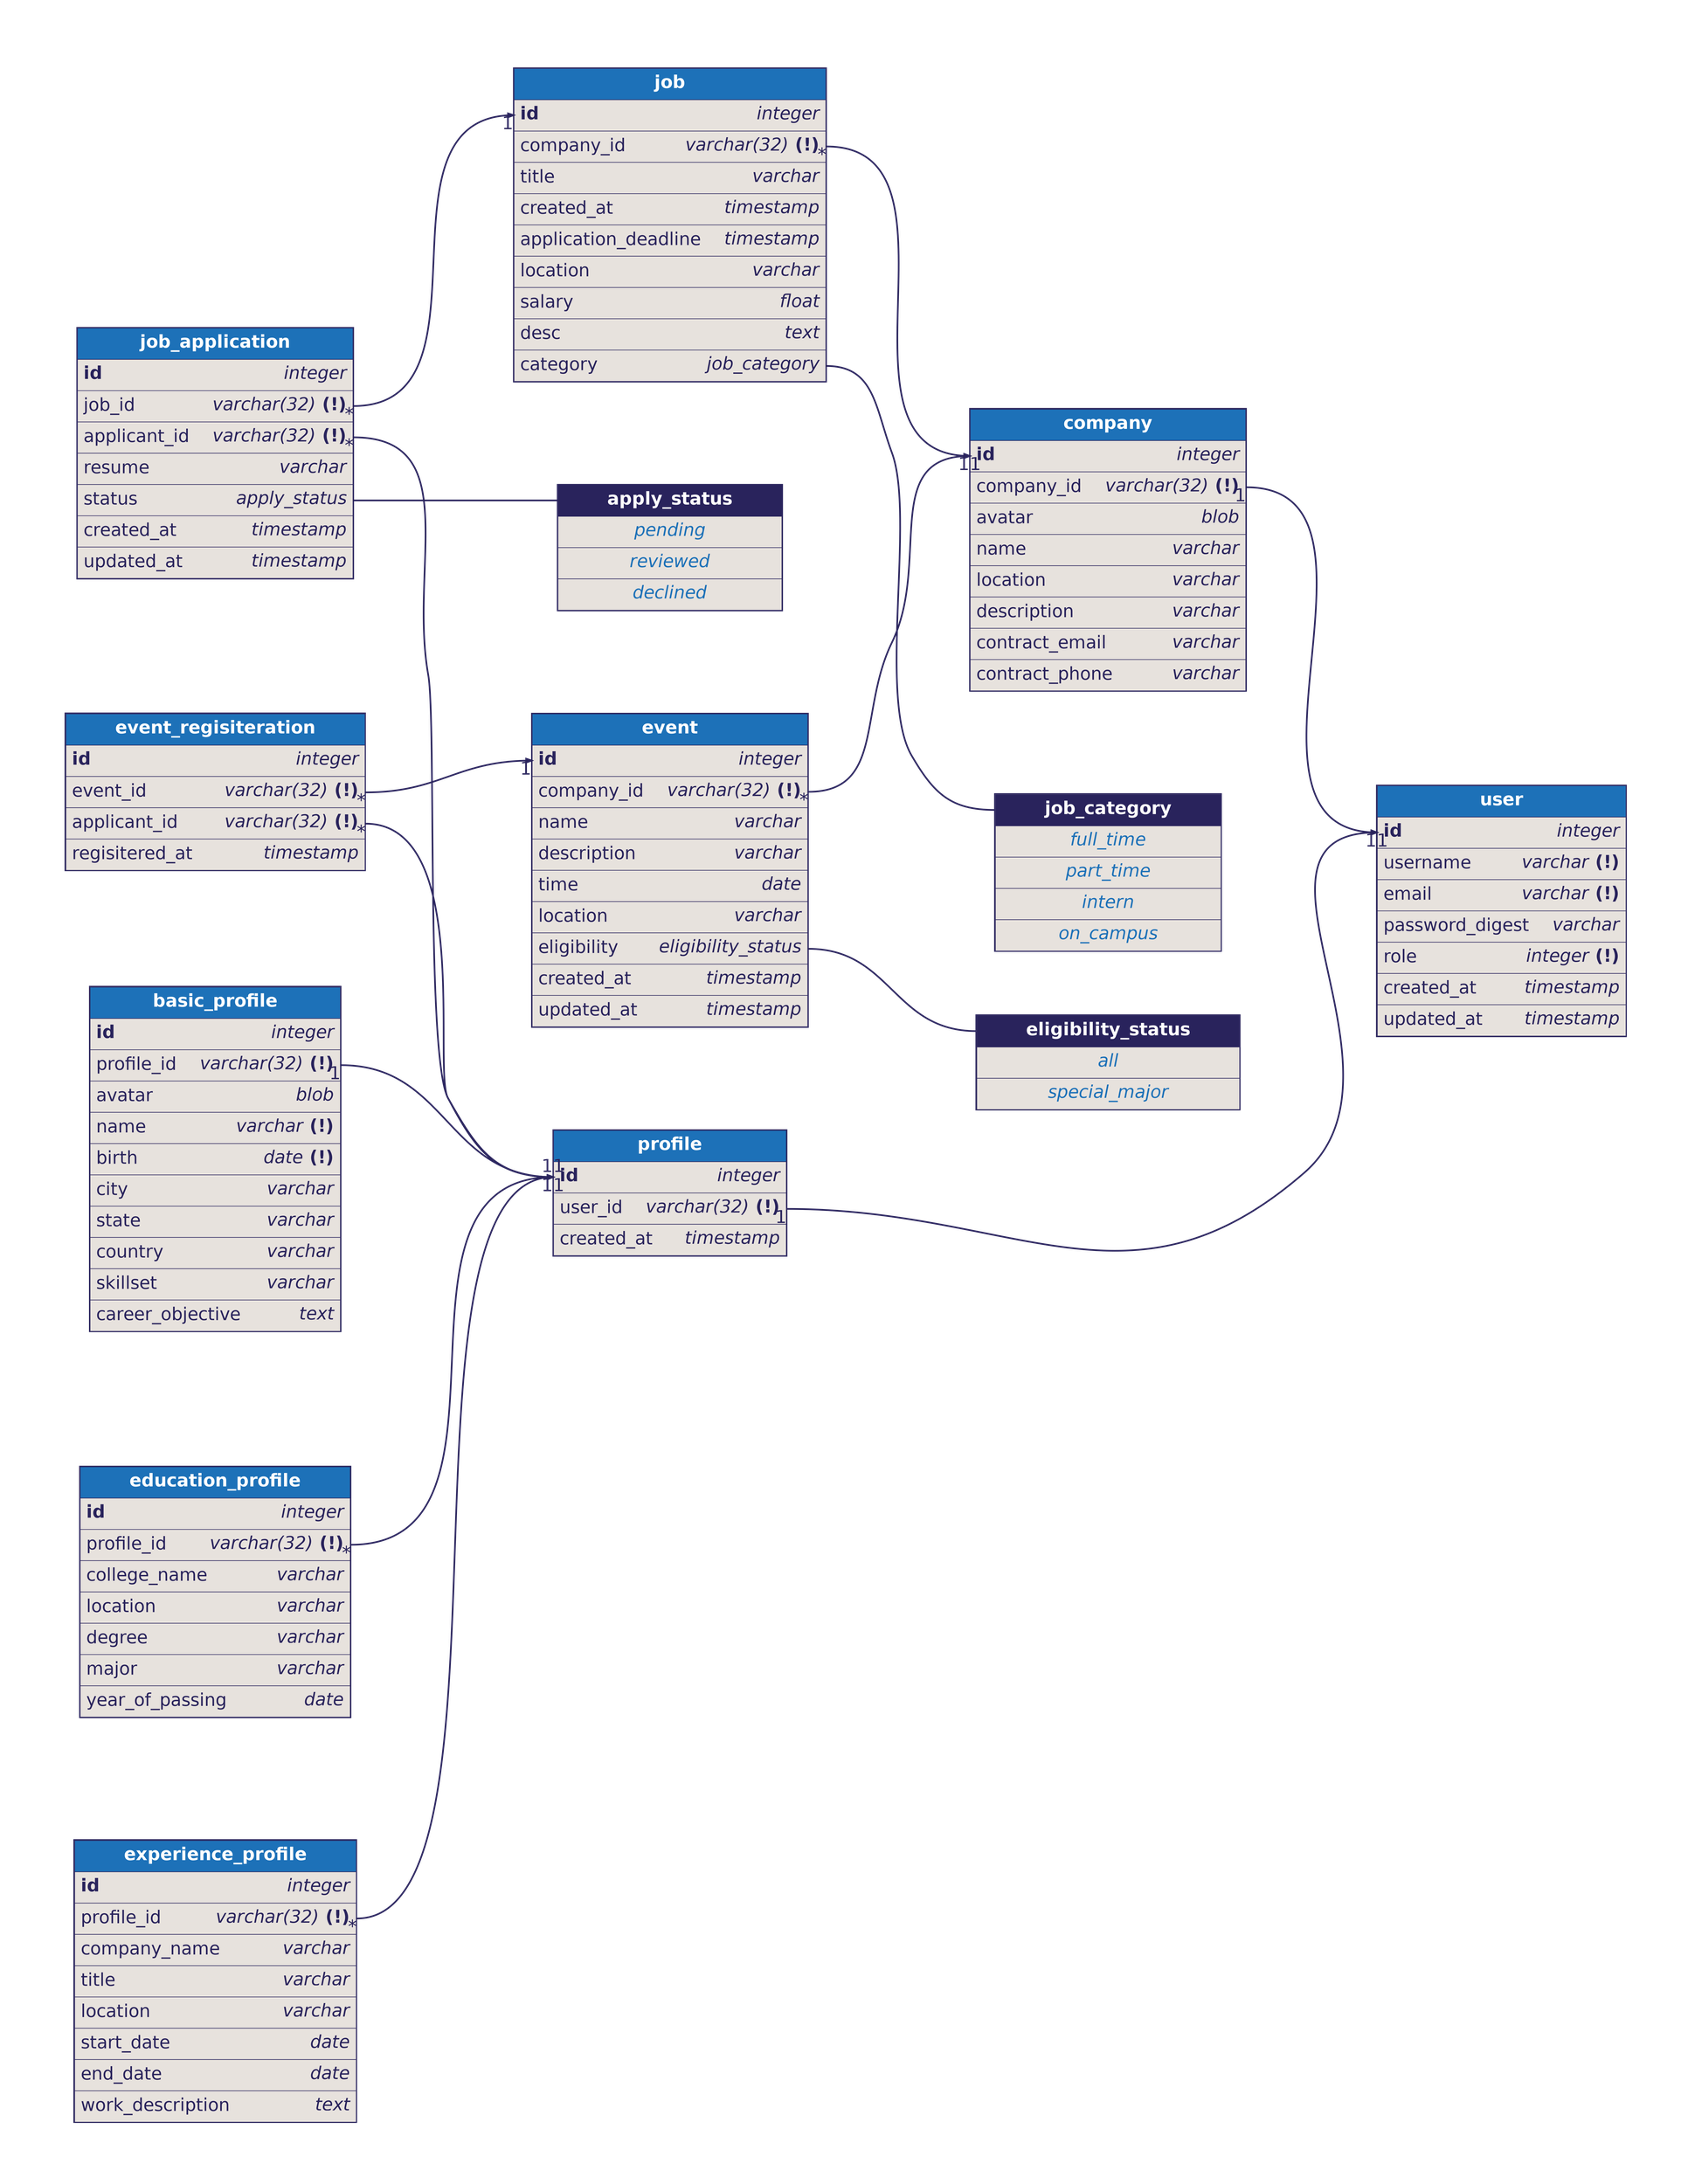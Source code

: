 digraph dbml {
      rankdir=LR;
      graph [fontname="helvetica", fontsize=32, fontcolor="#29235c", bgcolor="transparent"];
      node [penwidth=0, margin=0, fontname="helvetica", fontsize=32, fontcolor="#29235c"];
      edge [fontname="helvetica", fontsize=32, fontcolor="#29235c", color="#29235c"];

      "job_category" [id=job_category;label=<<TABLE BORDER="2" COLOR="#29235c" CELLBORDER="1" CELLSPACING="0" CELLPADDING="10">
    <TR><TD PORT="f0" BGCOLOR="#29235c"><FONT COLOR="#ffffff"><B>       job_category       </B></FONT></TD></TR>
    <TR><TD PORT="f0" BGCOLOR="#e7e2dd"><FONT COLOR="#1d71b8"><I>    full_time    </I></FONT></TD></TR>
<TR><TD PORT="f1" BGCOLOR="#e7e2dd"><FONT COLOR="#1d71b8"><I>    part_time    </I></FONT></TD></TR>
<TR><TD PORT="f2" BGCOLOR="#e7e2dd"><FONT COLOR="#1d71b8"><I>    intern    </I></FONT></TD></TR>
<TR><TD PORT="f3" BGCOLOR="#e7e2dd"><FONT COLOR="#1d71b8"><I>    on_campus    </I></FONT></TD></TR>
    </TABLE>>];
"apply_status" [id=apply_status;label=<<TABLE BORDER="2" COLOR="#29235c" CELLBORDER="1" CELLSPACING="0" CELLPADDING="10">
    <TR><TD PORT="f0" BGCOLOR="#29235c"><FONT COLOR="#ffffff"><B>       apply_status       </B></FONT></TD></TR>
    <TR><TD PORT="f0" BGCOLOR="#e7e2dd"><FONT COLOR="#1d71b8"><I>    pending    </I></FONT></TD></TR>
<TR><TD PORT="f1" BGCOLOR="#e7e2dd"><FONT COLOR="#1d71b8"><I>    reviewed    </I></FONT></TD></TR>
<TR><TD PORT="f2" BGCOLOR="#e7e2dd"><FONT COLOR="#1d71b8"><I>    declined    </I></FONT></TD></TR>
    </TABLE>>];
"eligibility_status" [id=eligibility_status;label=<<TABLE BORDER="2" COLOR="#29235c" CELLBORDER="1" CELLSPACING="0" CELLPADDING="10">
    <TR><TD PORT="f0" BGCOLOR="#29235c"><FONT COLOR="#ffffff"><B>       eligibility_status       </B></FONT></TD></TR>
    <TR><TD PORT="f0" BGCOLOR="#e7e2dd"><FONT COLOR="#1d71b8"><I>    all    </I></FONT></TD></TR>
<TR><TD PORT="f1" BGCOLOR="#e7e2dd"><FONT COLOR="#1d71b8"><I>    special_major    </I></FONT></TD></TR>
    </TABLE>>];
      
      "user" [id="user";label=<<TABLE BORDER="2" COLOR="#29235c" CELLBORDER="1" CELLSPACING="0" CELLPADDING="10">
      <TR><TD PORT="f0" BGCOLOR="#1d71b8"><FONT COLOR="#ffffff"><B>       user       </B></FONT></TD></TR>
<TR><TD ALIGN="LEFT" PORT="f1" BGCOLOR="#e7e2dd">
      <TABLE CELLPADDING="0" CELLSPACING="0" BORDER="0">
        <TR>
          <TD ALIGN="LEFT"><B>id</B>    </TD>
          <TD ALIGN="RIGHT"><FONT><I>integer</I></FONT></TD>
        </TR>
      </TABLE>
    </TD></TR>
<TR><TD ALIGN="LEFT" PORT="f2" BGCOLOR="#e7e2dd">
      <TABLE CELLPADDING="0" CELLSPACING="0" BORDER="0">
        <TR>
          <TD ALIGN="LEFT">username    </TD>
          <TD ALIGN="RIGHT"><FONT><I>varchar</I> <B>(!)</B></FONT></TD>
        </TR>
      </TABLE>
    </TD></TR>
<TR><TD ALIGN="LEFT" PORT="f3" BGCOLOR="#e7e2dd">
      <TABLE CELLPADDING="0" CELLSPACING="0" BORDER="0">
        <TR>
          <TD ALIGN="LEFT">email    </TD>
          <TD ALIGN="RIGHT"><FONT><I>varchar</I> <B>(!)</B></FONT></TD>
        </TR>
      </TABLE>
    </TD></TR>
<TR><TD ALIGN="LEFT" PORT="f4" BGCOLOR="#e7e2dd">
      <TABLE CELLPADDING="0" CELLSPACING="0" BORDER="0">
        <TR>
          <TD ALIGN="LEFT">password_digest    </TD>
          <TD ALIGN="RIGHT"><FONT><I>varchar</I></FONT></TD>
        </TR>
      </TABLE>
    </TD></TR>
<TR><TD ALIGN="LEFT" PORT="f5" BGCOLOR="#e7e2dd">
      <TABLE CELLPADDING="0" CELLSPACING="0" BORDER="0">
        <TR>
          <TD ALIGN="LEFT">role    </TD>
          <TD ALIGN="RIGHT"><FONT><I>integer</I> <B>(!)</B></FONT></TD>
        </TR>
      </TABLE>
    </TD></TR>
<TR><TD ALIGN="LEFT" PORT="f6" BGCOLOR="#e7e2dd">
      <TABLE CELLPADDING="0" CELLSPACING="0" BORDER="0">
        <TR>
          <TD ALIGN="LEFT">created_at    </TD>
          <TD ALIGN="RIGHT"><FONT><I>timestamp</I></FONT></TD>
        </TR>
      </TABLE>
    </TD></TR>
<TR><TD ALIGN="LEFT" PORT="f7" BGCOLOR="#e7e2dd">
      <TABLE CELLPADDING="0" CELLSPACING="0" BORDER="0">
        <TR>
          <TD ALIGN="LEFT">updated_at    </TD>
          <TD ALIGN="RIGHT"><FONT><I>timestamp</I></FONT></TD>
        </TR>
      </TABLE>
    </TD></TR>
    </TABLE>>];
"profile" [id="profile";label=<<TABLE BORDER="2" COLOR="#29235c" CELLBORDER="1" CELLSPACING="0" CELLPADDING="10">
      <TR><TD PORT="f0" BGCOLOR="#1d71b8"><FONT COLOR="#ffffff"><B>       profile       </B></FONT></TD></TR>
<TR><TD ALIGN="LEFT" PORT="f1" BGCOLOR="#e7e2dd">
      <TABLE CELLPADDING="0" CELLSPACING="0" BORDER="0">
        <TR>
          <TD ALIGN="LEFT"><B>id</B>    </TD>
          <TD ALIGN="RIGHT"><FONT><I>integer</I></FONT></TD>
        </TR>
      </TABLE>
    </TD></TR>
<TR><TD ALIGN="LEFT" PORT="f2" BGCOLOR="#e7e2dd">
      <TABLE CELLPADDING="0" CELLSPACING="0" BORDER="0">
        <TR>
          <TD ALIGN="LEFT">user_id    </TD>
          <TD ALIGN="RIGHT"><FONT><I>varchar(32)</I> <B>(!)</B></FONT></TD>
        </TR>
      </TABLE>
    </TD></TR>
<TR><TD ALIGN="LEFT" PORT="f3" BGCOLOR="#e7e2dd">
      <TABLE CELLPADDING="0" CELLSPACING="0" BORDER="0">
        <TR>
          <TD ALIGN="LEFT">created_at    </TD>
          <TD ALIGN="RIGHT"><FONT><I>timestamp</I></FONT></TD>
        </TR>
      </TABLE>
    </TD></TR>
    </TABLE>>];
"basic_profile" [id="basic_profile";label=<<TABLE BORDER="2" COLOR="#29235c" CELLBORDER="1" CELLSPACING="0" CELLPADDING="10">
      <TR><TD PORT="f0" BGCOLOR="#1d71b8"><FONT COLOR="#ffffff"><B>       basic_profile       </B></FONT></TD></TR>
<TR><TD ALIGN="LEFT" PORT="f1" BGCOLOR="#e7e2dd">
      <TABLE CELLPADDING="0" CELLSPACING="0" BORDER="0">
        <TR>
          <TD ALIGN="LEFT"><B>id</B>    </TD>
          <TD ALIGN="RIGHT"><FONT><I>integer</I></FONT></TD>
        </TR>
      </TABLE>
    </TD></TR>
<TR><TD ALIGN="LEFT" PORT="f2" BGCOLOR="#e7e2dd">
      <TABLE CELLPADDING="0" CELLSPACING="0" BORDER="0">
        <TR>
          <TD ALIGN="LEFT">profile_id    </TD>
          <TD ALIGN="RIGHT"><FONT><I>varchar(32)</I> <B>(!)</B></FONT></TD>
        </TR>
      </TABLE>
    </TD></TR>
<TR><TD ALIGN="LEFT" PORT="f3" BGCOLOR="#e7e2dd">
      <TABLE CELLPADDING="0" CELLSPACING="0" BORDER="0">
        <TR>
          <TD ALIGN="LEFT">avatar    </TD>
          <TD ALIGN="RIGHT"><FONT><I>blob</I></FONT></TD>
        </TR>
      </TABLE>
    </TD></TR>
<TR><TD ALIGN="LEFT" PORT="f4" BGCOLOR="#e7e2dd">
      <TABLE CELLPADDING="0" CELLSPACING="0" BORDER="0">
        <TR>
          <TD ALIGN="LEFT">name    </TD>
          <TD ALIGN="RIGHT"><FONT><I>varchar</I> <B>(!)</B></FONT></TD>
        </TR>
      </TABLE>
    </TD></TR>
<TR><TD ALIGN="LEFT" PORT="f5" BGCOLOR="#e7e2dd">
      <TABLE CELLPADDING="0" CELLSPACING="0" BORDER="0">
        <TR>
          <TD ALIGN="LEFT">birth    </TD>
          <TD ALIGN="RIGHT"><FONT><I>date</I> <B>(!)</B></FONT></TD>
        </TR>
      </TABLE>
    </TD></TR>
<TR><TD ALIGN="LEFT" PORT="f6" BGCOLOR="#e7e2dd">
      <TABLE CELLPADDING="0" CELLSPACING="0" BORDER="0">
        <TR>
          <TD ALIGN="LEFT">city    </TD>
          <TD ALIGN="RIGHT"><FONT><I>varchar</I></FONT></TD>
        </TR>
      </TABLE>
    </TD></TR>
<TR><TD ALIGN="LEFT" PORT="f7" BGCOLOR="#e7e2dd">
      <TABLE CELLPADDING="0" CELLSPACING="0" BORDER="0">
        <TR>
          <TD ALIGN="LEFT">state    </TD>
          <TD ALIGN="RIGHT"><FONT><I>varchar</I></FONT></TD>
        </TR>
      </TABLE>
    </TD></TR>
<TR><TD ALIGN="LEFT" PORT="f8" BGCOLOR="#e7e2dd">
      <TABLE CELLPADDING="0" CELLSPACING="0" BORDER="0">
        <TR>
          <TD ALIGN="LEFT">country    </TD>
          <TD ALIGN="RIGHT"><FONT><I>varchar</I></FONT></TD>
        </TR>
      </TABLE>
    </TD></TR>
<TR><TD ALIGN="LEFT" PORT="f9" BGCOLOR="#e7e2dd">
      <TABLE CELLPADDING="0" CELLSPACING="0" BORDER="0">
        <TR>
          <TD ALIGN="LEFT">skillset    </TD>
          <TD ALIGN="RIGHT"><FONT><I>varchar</I></FONT></TD>
        </TR>
      </TABLE>
    </TD></TR>
<TR><TD ALIGN="LEFT" PORT="f10" BGCOLOR="#e7e2dd">
      <TABLE CELLPADDING="0" CELLSPACING="0" BORDER="0">
        <TR>
          <TD ALIGN="LEFT">career_objective    </TD>
          <TD ALIGN="RIGHT"><FONT><I>text</I></FONT></TD>
        </TR>
      </TABLE>
    </TD></TR>
    </TABLE>>];
"education_profile" [id="education_profile";label=<<TABLE BORDER="2" COLOR="#29235c" CELLBORDER="1" CELLSPACING="0" CELLPADDING="10">
      <TR><TD PORT="f0" BGCOLOR="#1d71b8"><FONT COLOR="#ffffff"><B>       education_profile       </B></FONT></TD></TR>
<TR><TD ALIGN="LEFT" PORT="f1" BGCOLOR="#e7e2dd">
      <TABLE CELLPADDING="0" CELLSPACING="0" BORDER="0">
        <TR>
          <TD ALIGN="LEFT"><B>id</B>    </TD>
          <TD ALIGN="RIGHT"><FONT><I>integer</I></FONT></TD>
        </TR>
      </TABLE>
    </TD></TR>
<TR><TD ALIGN="LEFT" PORT="f2" BGCOLOR="#e7e2dd">
      <TABLE CELLPADDING="0" CELLSPACING="0" BORDER="0">
        <TR>
          <TD ALIGN="LEFT">profile_id    </TD>
          <TD ALIGN="RIGHT"><FONT><I>varchar(32)</I> <B>(!)</B></FONT></TD>
        </TR>
      </TABLE>
    </TD></TR>
<TR><TD ALIGN="LEFT" PORT="f3" BGCOLOR="#e7e2dd">
      <TABLE CELLPADDING="0" CELLSPACING="0" BORDER="0">
        <TR>
          <TD ALIGN="LEFT">college_name    </TD>
          <TD ALIGN="RIGHT"><FONT><I>varchar</I></FONT></TD>
        </TR>
      </TABLE>
    </TD></TR>
<TR><TD ALIGN="LEFT" PORT="f4" BGCOLOR="#e7e2dd">
      <TABLE CELLPADDING="0" CELLSPACING="0" BORDER="0">
        <TR>
          <TD ALIGN="LEFT">location    </TD>
          <TD ALIGN="RIGHT"><FONT><I>varchar</I></FONT></TD>
        </TR>
      </TABLE>
    </TD></TR>
<TR><TD ALIGN="LEFT" PORT="f5" BGCOLOR="#e7e2dd">
      <TABLE CELLPADDING="0" CELLSPACING="0" BORDER="0">
        <TR>
          <TD ALIGN="LEFT">degree    </TD>
          <TD ALIGN="RIGHT"><FONT><I>varchar</I></FONT></TD>
        </TR>
      </TABLE>
    </TD></TR>
<TR><TD ALIGN="LEFT" PORT="f6" BGCOLOR="#e7e2dd">
      <TABLE CELLPADDING="0" CELLSPACING="0" BORDER="0">
        <TR>
          <TD ALIGN="LEFT">major    </TD>
          <TD ALIGN="RIGHT"><FONT><I>varchar</I></FONT></TD>
        </TR>
      </TABLE>
    </TD></TR>
<TR><TD ALIGN="LEFT" PORT="f7" BGCOLOR="#e7e2dd">
      <TABLE CELLPADDING="0" CELLSPACING="0" BORDER="0">
        <TR>
          <TD ALIGN="LEFT">year_of_passing    </TD>
          <TD ALIGN="RIGHT"><FONT><I>date</I></FONT></TD>
        </TR>
      </TABLE>
    </TD></TR>
    </TABLE>>];
"experience_profile" [id="experience_profile";label=<<TABLE BORDER="2" COLOR="#29235c" CELLBORDER="1" CELLSPACING="0" CELLPADDING="10">
      <TR><TD PORT="f0" BGCOLOR="#1d71b8"><FONT COLOR="#ffffff"><B>       experience_profile       </B></FONT></TD></TR>
<TR><TD ALIGN="LEFT" PORT="f1" BGCOLOR="#e7e2dd">
      <TABLE CELLPADDING="0" CELLSPACING="0" BORDER="0">
        <TR>
          <TD ALIGN="LEFT"><B>id</B>    </TD>
          <TD ALIGN="RIGHT"><FONT><I>integer</I></FONT></TD>
        </TR>
      </TABLE>
    </TD></TR>
<TR><TD ALIGN="LEFT" PORT="f2" BGCOLOR="#e7e2dd">
      <TABLE CELLPADDING="0" CELLSPACING="0" BORDER="0">
        <TR>
          <TD ALIGN="LEFT">profile_id    </TD>
          <TD ALIGN="RIGHT"><FONT><I>varchar(32)</I> <B>(!)</B></FONT></TD>
        </TR>
      </TABLE>
    </TD></TR>
<TR><TD ALIGN="LEFT" PORT="f3" BGCOLOR="#e7e2dd">
      <TABLE CELLPADDING="0" CELLSPACING="0" BORDER="0">
        <TR>
          <TD ALIGN="LEFT">company_name    </TD>
          <TD ALIGN="RIGHT"><FONT><I>varchar</I></FONT></TD>
        </TR>
      </TABLE>
    </TD></TR>
<TR><TD ALIGN="LEFT" PORT="f4" BGCOLOR="#e7e2dd">
      <TABLE CELLPADDING="0" CELLSPACING="0" BORDER="0">
        <TR>
          <TD ALIGN="LEFT">title    </TD>
          <TD ALIGN="RIGHT"><FONT><I>varchar</I></FONT></TD>
        </TR>
      </TABLE>
    </TD></TR>
<TR><TD ALIGN="LEFT" PORT="f5" BGCOLOR="#e7e2dd">
      <TABLE CELLPADDING="0" CELLSPACING="0" BORDER="0">
        <TR>
          <TD ALIGN="LEFT">location    </TD>
          <TD ALIGN="RIGHT"><FONT><I>varchar</I></FONT></TD>
        </TR>
      </TABLE>
    </TD></TR>
<TR><TD ALIGN="LEFT" PORT="f6" BGCOLOR="#e7e2dd">
      <TABLE CELLPADDING="0" CELLSPACING="0" BORDER="0">
        <TR>
          <TD ALIGN="LEFT">start_date    </TD>
          <TD ALIGN="RIGHT"><FONT><I>date</I></FONT></TD>
        </TR>
      </TABLE>
    </TD></TR>
<TR><TD ALIGN="LEFT" PORT="f7" BGCOLOR="#e7e2dd">
      <TABLE CELLPADDING="0" CELLSPACING="0" BORDER="0">
        <TR>
          <TD ALIGN="LEFT">end_date    </TD>
          <TD ALIGN="RIGHT"><FONT><I>date</I></FONT></TD>
        </TR>
      </TABLE>
    </TD></TR>
<TR><TD ALIGN="LEFT" PORT="f8" BGCOLOR="#e7e2dd">
      <TABLE CELLPADDING="0" CELLSPACING="0" BORDER="0">
        <TR>
          <TD ALIGN="LEFT">work_description    </TD>
          <TD ALIGN="RIGHT"><FONT><I>text</I></FONT></TD>
        </TR>
      </TABLE>
    </TD></TR>
    </TABLE>>];
"company" [id="company";label=<<TABLE BORDER="2" COLOR="#29235c" CELLBORDER="1" CELLSPACING="0" CELLPADDING="10">
      <TR><TD PORT="f0" BGCOLOR="#1d71b8"><FONT COLOR="#ffffff"><B>       company       </B></FONT></TD></TR>
<TR><TD ALIGN="LEFT" PORT="f1" BGCOLOR="#e7e2dd">
      <TABLE CELLPADDING="0" CELLSPACING="0" BORDER="0">
        <TR>
          <TD ALIGN="LEFT"><B>id</B>    </TD>
          <TD ALIGN="RIGHT"><FONT><I>integer</I></FONT></TD>
        </TR>
      </TABLE>
    </TD></TR>
<TR><TD ALIGN="LEFT" PORT="f2" BGCOLOR="#e7e2dd">
      <TABLE CELLPADDING="0" CELLSPACING="0" BORDER="0">
        <TR>
          <TD ALIGN="LEFT">company_id    </TD>
          <TD ALIGN="RIGHT"><FONT><I>varchar(32)</I> <B>(!)</B></FONT></TD>
        </TR>
      </TABLE>
    </TD></TR>
<TR><TD ALIGN="LEFT" PORT="f3" BGCOLOR="#e7e2dd">
      <TABLE CELLPADDING="0" CELLSPACING="0" BORDER="0">
        <TR>
          <TD ALIGN="LEFT">avatar    </TD>
          <TD ALIGN="RIGHT"><FONT><I>blob</I></FONT></TD>
        </TR>
      </TABLE>
    </TD></TR>
<TR><TD ALIGN="LEFT" PORT="f4" BGCOLOR="#e7e2dd">
      <TABLE CELLPADDING="0" CELLSPACING="0" BORDER="0">
        <TR>
          <TD ALIGN="LEFT">name    </TD>
          <TD ALIGN="RIGHT"><FONT><I>varchar</I></FONT></TD>
        </TR>
      </TABLE>
    </TD></TR>
<TR><TD ALIGN="LEFT" PORT="f5" BGCOLOR="#e7e2dd">
      <TABLE CELLPADDING="0" CELLSPACING="0" BORDER="0">
        <TR>
          <TD ALIGN="LEFT">location    </TD>
          <TD ALIGN="RIGHT"><FONT><I>varchar</I></FONT></TD>
        </TR>
      </TABLE>
    </TD></TR>
<TR><TD ALIGN="LEFT" PORT="f6" BGCOLOR="#e7e2dd">
      <TABLE CELLPADDING="0" CELLSPACING="0" BORDER="0">
        <TR>
          <TD ALIGN="LEFT">description    </TD>
          <TD ALIGN="RIGHT"><FONT><I>varchar</I></FONT></TD>
        </TR>
      </TABLE>
    </TD></TR>
<TR><TD ALIGN="LEFT" PORT="f7" BGCOLOR="#e7e2dd">
      <TABLE CELLPADDING="0" CELLSPACING="0" BORDER="0">
        <TR>
          <TD ALIGN="LEFT">contract_email    </TD>
          <TD ALIGN="RIGHT"><FONT><I>varchar</I></FONT></TD>
        </TR>
      </TABLE>
    </TD></TR>
<TR><TD ALIGN="LEFT" PORT="f8" BGCOLOR="#e7e2dd">
      <TABLE CELLPADDING="0" CELLSPACING="0" BORDER="0">
        <TR>
          <TD ALIGN="LEFT">contract_phone    </TD>
          <TD ALIGN="RIGHT"><FONT><I>varchar</I></FONT></TD>
        </TR>
      </TABLE>
    </TD></TR>
    </TABLE>>];
"job" [id="job";label=<<TABLE BORDER="2" COLOR="#29235c" CELLBORDER="1" CELLSPACING="0" CELLPADDING="10">
      <TR><TD PORT="f0" BGCOLOR="#1d71b8"><FONT COLOR="#ffffff"><B>       job       </B></FONT></TD></TR>
<TR><TD ALIGN="LEFT" PORT="f1" BGCOLOR="#e7e2dd">
      <TABLE CELLPADDING="0" CELLSPACING="0" BORDER="0">
        <TR>
          <TD ALIGN="LEFT"><B>id</B>    </TD>
          <TD ALIGN="RIGHT"><FONT><I>integer</I></FONT></TD>
        </TR>
      </TABLE>
    </TD></TR>
<TR><TD ALIGN="LEFT" PORT="f2" BGCOLOR="#e7e2dd">
      <TABLE CELLPADDING="0" CELLSPACING="0" BORDER="0">
        <TR>
          <TD ALIGN="LEFT">company_id    </TD>
          <TD ALIGN="RIGHT"><FONT><I>varchar(32)</I> <B>(!)</B></FONT></TD>
        </TR>
      </TABLE>
    </TD></TR>
<TR><TD ALIGN="LEFT" PORT="f3" BGCOLOR="#e7e2dd">
      <TABLE CELLPADDING="0" CELLSPACING="0" BORDER="0">
        <TR>
          <TD ALIGN="LEFT">title    </TD>
          <TD ALIGN="RIGHT"><FONT><I>varchar</I></FONT></TD>
        </TR>
      </TABLE>
    </TD></TR>
<TR><TD ALIGN="LEFT" PORT="f4" BGCOLOR="#e7e2dd">
      <TABLE CELLPADDING="0" CELLSPACING="0" BORDER="0">
        <TR>
          <TD ALIGN="LEFT">created_at    </TD>
          <TD ALIGN="RIGHT"><FONT><I>timestamp</I></FONT></TD>
        </TR>
      </TABLE>
    </TD></TR>
<TR><TD ALIGN="LEFT" PORT="f5" BGCOLOR="#e7e2dd">
      <TABLE CELLPADDING="0" CELLSPACING="0" BORDER="0">
        <TR>
          <TD ALIGN="LEFT">application_deadline    </TD>
          <TD ALIGN="RIGHT"><FONT><I>timestamp</I></FONT></TD>
        </TR>
      </TABLE>
    </TD></TR>
<TR><TD ALIGN="LEFT" PORT="f6" BGCOLOR="#e7e2dd">
      <TABLE CELLPADDING="0" CELLSPACING="0" BORDER="0">
        <TR>
          <TD ALIGN="LEFT">location    </TD>
          <TD ALIGN="RIGHT"><FONT><I>varchar</I></FONT></TD>
        </TR>
      </TABLE>
    </TD></TR>
<TR><TD ALIGN="LEFT" PORT="f7" BGCOLOR="#e7e2dd">
      <TABLE CELLPADDING="0" CELLSPACING="0" BORDER="0">
        <TR>
          <TD ALIGN="LEFT">salary    </TD>
          <TD ALIGN="RIGHT"><FONT><I>float</I></FONT></TD>
        </TR>
      </TABLE>
    </TD></TR>
<TR><TD ALIGN="LEFT" PORT="f8" BGCOLOR="#e7e2dd">
      <TABLE CELLPADDING="0" CELLSPACING="0" BORDER="0">
        <TR>
          <TD ALIGN="LEFT">desc    </TD>
          <TD ALIGN="RIGHT"><FONT><I>text</I></FONT></TD>
        </TR>
      </TABLE>
    </TD></TR>
<TR><TD ALIGN="LEFT" PORT="f9" BGCOLOR="#e7e2dd">
      <TABLE CELLPADDING="0" CELLSPACING="0" BORDER="0">
        <TR>
          <TD ALIGN="LEFT">category    </TD>
          <TD ALIGN="RIGHT"><FONT><I>job_category</I></FONT></TD>
        </TR>
      </TABLE>
    </TD></TR>
    </TABLE>>];
"job_application" [id="job_application";label=<<TABLE BORDER="2" COLOR="#29235c" CELLBORDER="1" CELLSPACING="0" CELLPADDING="10">
      <TR><TD PORT="f0" BGCOLOR="#1d71b8"><FONT COLOR="#ffffff"><B>       job_application       </B></FONT></TD></TR>
<TR><TD ALIGN="LEFT" PORT="f1" BGCOLOR="#e7e2dd">
      <TABLE CELLPADDING="0" CELLSPACING="0" BORDER="0">
        <TR>
          <TD ALIGN="LEFT"><B>id</B>    </TD>
          <TD ALIGN="RIGHT"><FONT><I>integer</I></FONT></TD>
        </TR>
      </TABLE>
    </TD></TR>
<TR><TD ALIGN="LEFT" PORT="f2" BGCOLOR="#e7e2dd">
      <TABLE CELLPADDING="0" CELLSPACING="0" BORDER="0">
        <TR>
          <TD ALIGN="LEFT">job_id    </TD>
          <TD ALIGN="RIGHT"><FONT><I>varchar(32)</I> <B>(!)</B></FONT></TD>
        </TR>
      </TABLE>
    </TD></TR>
<TR><TD ALIGN="LEFT" PORT="f3" BGCOLOR="#e7e2dd">
      <TABLE CELLPADDING="0" CELLSPACING="0" BORDER="0">
        <TR>
          <TD ALIGN="LEFT">applicant_id    </TD>
          <TD ALIGN="RIGHT"><FONT><I>varchar(32)</I> <B>(!)</B></FONT></TD>
        </TR>
      </TABLE>
    </TD></TR>
<TR><TD ALIGN="LEFT" PORT="f4" BGCOLOR="#e7e2dd">
      <TABLE CELLPADDING="0" CELLSPACING="0" BORDER="0">
        <TR>
          <TD ALIGN="LEFT">resume    </TD>
          <TD ALIGN="RIGHT"><FONT><I>varchar</I></FONT></TD>
        </TR>
      </TABLE>
    </TD></TR>
<TR><TD ALIGN="LEFT" PORT="f5" BGCOLOR="#e7e2dd">
      <TABLE CELLPADDING="0" CELLSPACING="0" BORDER="0">
        <TR>
          <TD ALIGN="LEFT">status    </TD>
          <TD ALIGN="RIGHT"><FONT><I>apply_status</I></FONT></TD>
        </TR>
      </TABLE>
    </TD></TR>
<TR><TD ALIGN="LEFT" PORT="f6" BGCOLOR="#e7e2dd">
      <TABLE CELLPADDING="0" CELLSPACING="0" BORDER="0">
        <TR>
          <TD ALIGN="LEFT">created_at    </TD>
          <TD ALIGN="RIGHT"><FONT><I>timestamp</I></FONT></TD>
        </TR>
      </TABLE>
    </TD></TR>
<TR><TD ALIGN="LEFT" PORT="f7" BGCOLOR="#e7e2dd">
      <TABLE CELLPADDING="0" CELLSPACING="0" BORDER="0">
        <TR>
          <TD ALIGN="LEFT">updated_at    </TD>
          <TD ALIGN="RIGHT"><FONT><I>timestamp</I></FONT></TD>
        </TR>
      </TABLE>
    </TD></TR>
    </TABLE>>];
"event" [id="event";label=<<TABLE BORDER="2" COLOR="#29235c" CELLBORDER="1" CELLSPACING="0" CELLPADDING="10">
      <TR><TD PORT="f0" BGCOLOR="#1d71b8"><FONT COLOR="#ffffff"><B>       event       </B></FONT></TD></TR>
<TR><TD ALIGN="LEFT" PORT="f1" BGCOLOR="#e7e2dd">
      <TABLE CELLPADDING="0" CELLSPACING="0" BORDER="0">
        <TR>
          <TD ALIGN="LEFT"><B>id</B>    </TD>
          <TD ALIGN="RIGHT"><FONT><I>integer</I></FONT></TD>
        </TR>
      </TABLE>
    </TD></TR>
<TR><TD ALIGN="LEFT" PORT="f2" BGCOLOR="#e7e2dd">
      <TABLE CELLPADDING="0" CELLSPACING="0" BORDER="0">
        <TR>
          <TD ALIGN="LEFT">company_id    </TD>
          <TD ALIGN="RIGHT"><FONT><I>varchar(32)</I> <B>(!)</B></FONT></TD>
        </TR>
      </TABLE>
    </TD></TR>
<TR><TD ALIGN="LEFT" PORT="f3" BGCOLOR="#e7e2dd">
      <TABLE CELLPADDING="0" CELLSPACING="0" BORDER="0">
        <TR>
          <TD ALIGN="LEFT">name    </TD>
          <TD ALIGN="RIGHT"><FONT><I>varchar</I></FONT></TD>
        </TR>
      </TABLE>
    </TD></TR>
<TR><TD ALIGN="LEFT" PORT="f4" BGCOLOR="#e7e2dd">
      <TABLE CELLPADDING="0" CELLSPACING="0" BORDER="0">
        <TR>
          <TD ALIGN="LEFT">description    </TD>
          <TD ALIGN="RIGHT"><FONT><I>varchar</I></FONT></TD>
        </TR>
      </TABLE>
    </TD></TR>
<TR><TD ALIGN="LEFT" PORT="f5" BGCOLOR="#e7e2dd">
      <TABLE CELLPADDING="0" CELLSPACING="0" BORDER="0">
        <TR>
          <TD ALIGN="LEFT">time    </TD>
          <TD ALIGN="RIGHT"><FONT><I>date</I></FONT></TD>
        </TR>
      </TABLE>
    </TD></TR>
<TR><TD ALIGN="LEFT" PORT="f6" BGCOLOR="#e7e2dd">
      <TABLE CELLPADDING="0" CELLSPACING="0" BORDER="0">
        <TR>
          <TD ALIGN="LEFT">location    </TD>
          <TD ALIGN="RIGHT"><FONT><I>varchar</I></FONT></TD>
        </TR>
      </TABLE>
    </TD></TR>
<TR><TD ALIGN="LEFT" PORT="f7" BGCOLOR="#e7e2dd">
      <TABLE CELLPADDING="0" CELLSPACING="0" BORDER="0">
        <TR>
          <TD ALIGN="LEFT">eligibility    </TD>
          <TD ALIGN="RIGHT"><FONT><I>eligibility_status</I></FONT></TD>
        </TR>
      </TABLE>
    </TD></TR>
<TR><TD ALIGN="LEFT" PORT="f8" BGCOLOR="#e7e2dd">
      <TABLE CELLPADDING="0" CELLSPACING="0" BORDER="0">
        <TR>
          <TD ALIGN="LEFT">created_at    </TD>
          <TD ALIGN="RIGHT"><FONT><I>timestamp</I></FONT></TD>
        </TR>
      </TABLE>
    </TD></TR>
<TR><TD ALIGN="LEFT" PORT="f9" BGCOLOR="#e7e2dd">
      <TABLE CELLPADDING="0" CELLSPACING="0" BORDER="0">
        <TR>
          <TD ALIGN="LEFT">updated_at    </TD>
          <TD ALIGN="RIGHT"><FONT><I>timestamp</I></FONT></TD>
        </TR>
      </TABLE>
    </TD></TR>
    </TABLE>>];
"event_regisiteration" [id="event_regisiteration";label=<<TABLE BORDER="2" COLOR="#29235c" CELLBORDER="1" CELLSPACING="0" CELLPADDING="10">
      <TR><TD PORT="f0" BGCOLOR="#1d71b8"><FONT COLOR="#ffffff"><B>       event_regisiteration       </B></FONT></TD></TR>
<TR><TD ALIGN="LEFT" PORT="f1" BGCOLOR="#e7e2dd">
      <TABLE CELLPADDING="0" CELLSPACING="0" BORDER="0">
        <TR>
          <TD ALIGN="LEFT"><B>id</B>    </TD>
          <TD ALIGN="RIGHT"><FONT><I>integer</I></FONT></TD>
        </TR>
      </TABLE>
    </TD></TR>
<TR><TD ALIGN="LEFT" PORT="f2" BGCOLOR="#e7e2dd">
      <TABLE CELLPADDING="0" CELLSPACING="0" BORDER="0">
        <TR>
          <TD ALIGN="LEFT">event_id    </TD>
          <TD ALIGN="RIGHT"><FONT><I>varchar(32)</I> <B>(!)</B></FONT></TD>
        </TR>
      </TABLE>
    </TD></TR>
<TR><TD ALIGN="LEFT" PORT="f3" BGCOLOR="#e7e2dd">
      <TABLE CELLPADDING="0" CELLSPACING="0" BORDER="0">
        <TR>
          <TD ALIGN="LEFT">applicant_id    </TD>
          <TD ALIGN="RIGHT"><FONT><I>varchar(32)</I> <B>(!)</B></FONT></TD>
        </TR>
      </TABLE>
    </TD></TR>
<TR><TD ALIGN="LEFT" PORT="f4" BGCOLOR="#e7e2dd">
      <TABLE CELLPADDING="0" CELLSPACING="0" BORDER="0">
        <TR>
          <TD ALIGN="LEFT">regisitered_at    </TD>
          <TD ALIGN="RIGHT"><FONT><I>timestamp</I></FONT></TD>
        </TR>
      </TABLE>
    </TD></TR>
    </TABLE>>];
      "profile":f0 -> "user":f0 [style=invis, weight=100, color=red]
    "profile":f2:e -> "user":f1:w [dir=forward, penwidth=3, color="#29235c", headlabel="1", taillabel="1"]
"basic_profile":f0 -> "profile":f0 [style=invis, weight=100, color=red]
    "basic_profile":f2:e -> "profile":f1:w [dir=forward, penwidth=3, color="#29235c", headlabel="1", taillabel="1"]
"education_profile":f0 -> "profile":f0 [style=invis, weight=100, color=red]
    "education_profile":f2:e -> "profile":f1:w [dir=forward, penwidth=3, color="#29235c", headlabel="1", taillabel="*"]
"experience_profile":f0 -> "profile":f0 [style=invis, weight=100, color=red]
    "experience_profile":f2:e -> "profile":f1:w [dir=forward, penwidth=3, color="#29235c", headlabel="1", taillabel="*"]
"company":f0 -> "user":f0 [style=invis, weight=100, color=red]
    "company":f2:e -> "user":f1:w [dir=forward, penwidth=3, color="#29235c", headlabel="1", taillabel="1"]
"job":f0 -> "company":f0 [style=invis, weight=100, color=red]
    "job":f2:e -> "company":f1:w [dir=forward, penwidth=3, color="#29235c", headlabel="1", taillabel="*"]
"job_application":f0 -> "job":f0 [style=invis, weight=100, color=red]
    "job_application":f2:e -> "job":f1:w [dir=forward, penwidth=3, color="#29235c", headlabel="1", taillabel="*"]
"job_application":f0 -> "profile":f0 [style=invis, weight=100, color=red]
    "job_application":f3:e -> "profile":f1:w [dir=forward, penwidth=3, color="#29235c", headlabel="1", taillabel="*"]
"event":f0 -> "company":f0 [style=invis, weight=100, color=red]
    "event":f2:e -> "company":f1:w [dir=forward, penwidth=3, color="#29235c", headlabel="1", taillabel="*"]
"event_regisiteration":f0 -> "event":f0 [style=invis, weight=100, color=red]
    "event_regisiteration":f2:e -> "event":f1:w [dir=forward, penwidth=3, color="#29235c", headlabel="1", taillabel="*"]
"event_regisiteration":f0 -> "profile":f0 [style=invis, weight=100, color=red]
    "event_regisiteration":f3:e -> "profile":f1:w [dir=forward, penwidth=3, color="#29235c", headlabel="1", taillabel="*"]
      "job":f9:e -> "job_category":f0:w [penwidth=3, color="#29235c", arrowhead="none", arrowtail="none"]
"job_application":f5:e -> "apply_status":f0:w [penwidth=3, color="#29235c", arrowhead="none", arrowtail="none"]
"event":f7:e -> "eligibility_status":f0:w [penwidth=3, color="#29235c", arrowhead="none", arrowtail="none"]
    }
